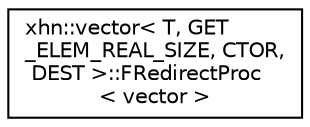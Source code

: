 digraph "Graphical Class Hierarchy"
{
  edge [fontname="Helvetica",fontsize="10",labelfontname="Helvetica",labelfontsize="10"];
  node [fontname="Helvetica",fontsize="10",shape=record];
  rankdir="LR";
  Node1 [label="xhn::vector\< T, GET\l_ELEM_REAL_SIZE, CTOR,\l DEST \>::FRedirectProc\l\< vector \>",height=0.2,width=0.4,color="black", fillcolor="white", style="filled",URL="$structxhn_1_1vector_1_1_f_redirect_proc.html"];
}
